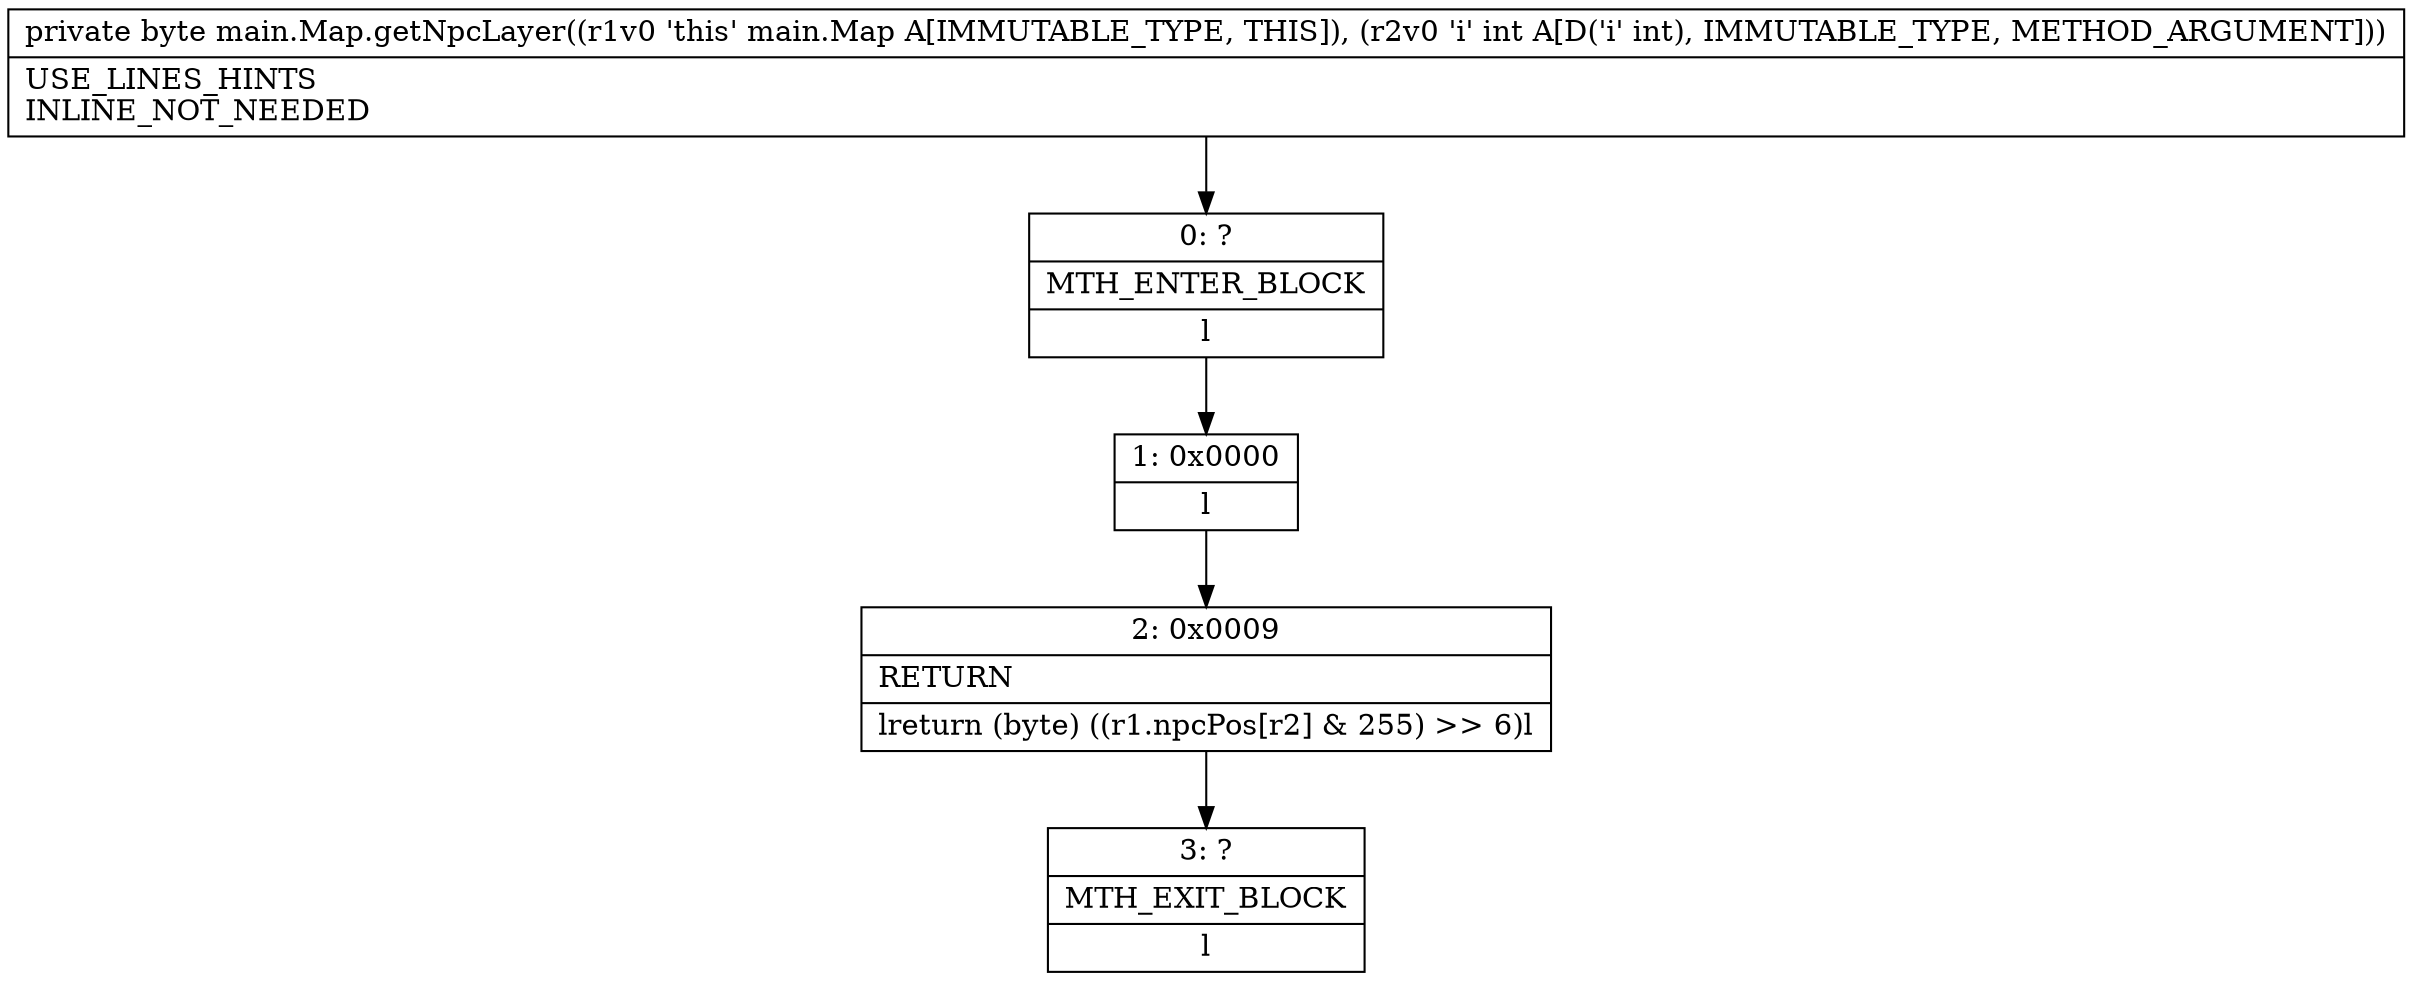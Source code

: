 digraph "CFG formain.Map.getNpcLayer(I)B" {
Node_0 [shape=record,label="{0\:\ ?|MTH_ENTER_BLOCK\l|l}"];
Node_1 [shape=record,label="{1\:\ 0x0000|l}"];
Node_2 [shape=record,label="{2\:\ 0x0009|RETURN\l|lreturn (byte) ((r1.npcPos[r2] & 255) \>\> 6)l}"];
Node_3 [shape=record,label="{3\:\ ?|MTH_EXIT_BLOCK\l|l}"];
MethodNode[shape=record,label="{private byte main.Map.getNpcLayer((r1v0 'this' main.Map A[IMMUTABLE_TYPE, THIS]), (r2v0 'i' int A[D('i' int), IMMUTABLE_TYPE, METHOD_ARGUMENT]))  | USE_LINES_HINTS\lINLINE_NOT_NEEDED\l}"];
MethodNode -> Node_0;
Node_0 -> Node_1;
Node_1 -> Node_2;
Node_2 -> Node_3;
}


